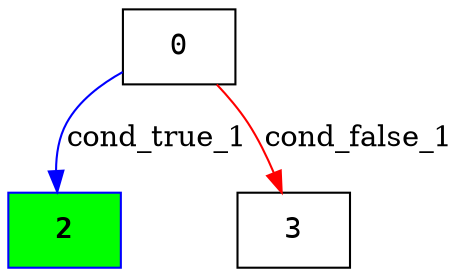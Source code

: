 digraph ExecutionTree {
	node [color=black fontname=Courier height=.5 shape=record]
	2 [color=blue, fillcolor=green, style=filled, fontcolor=black, fontname="Courier-Bold"]
	0 -> 2 [label=cond_true_1 color=blue]
	0 -> 3 [label=cond_false_1 color=red]
}
